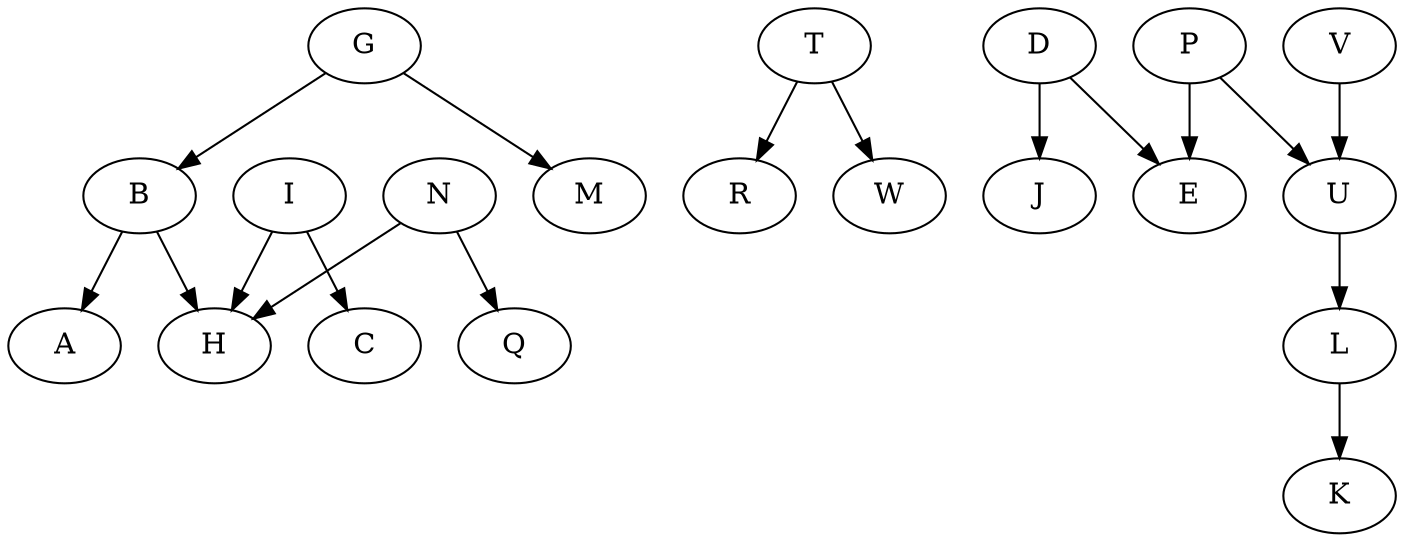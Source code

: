 digraph Loop {
B -> A;
B -> H;
G -> M;
G -> B;
I -> C;
I -> H;
N -> H;
N -> Q;
T -> R;
T -> W;
D -> J;
D -> E;
P -> E;
P -> U;
V -> U -> L -> K;
}